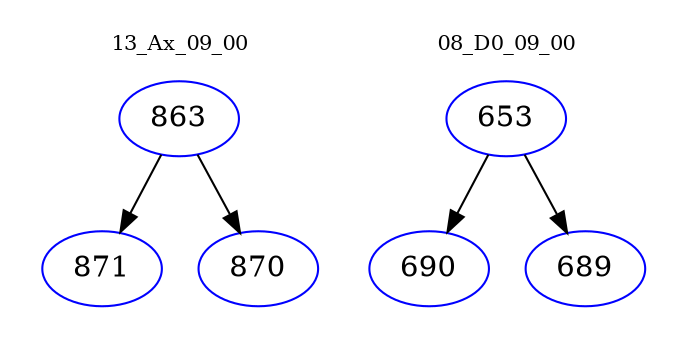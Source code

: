 digraph{
subgraph cluster_0 {
color = white
label = "13_Ax_09_00";
fontsize=10;
T0_863 [label="863", color="blue"]
T0_863 -> T0_871 [color="black"]
T0_871 [label="871", color="blue"]
T0_863 -> T0_870 [color="black"]
T0_870 [label="870", color="blue"]
}
subgraph cluster_1 {
color = white
label = "08_D0_09_00";
fontsize=10;
T1_653 [label="653", color="blue"]
T1_653 -> T1_690 [color="black"]
T1_690 [label="690", color="blue"]
T1_653 -> T1_689 [color="black"]
T1_689 [label="689", color="blue"]
}
}
